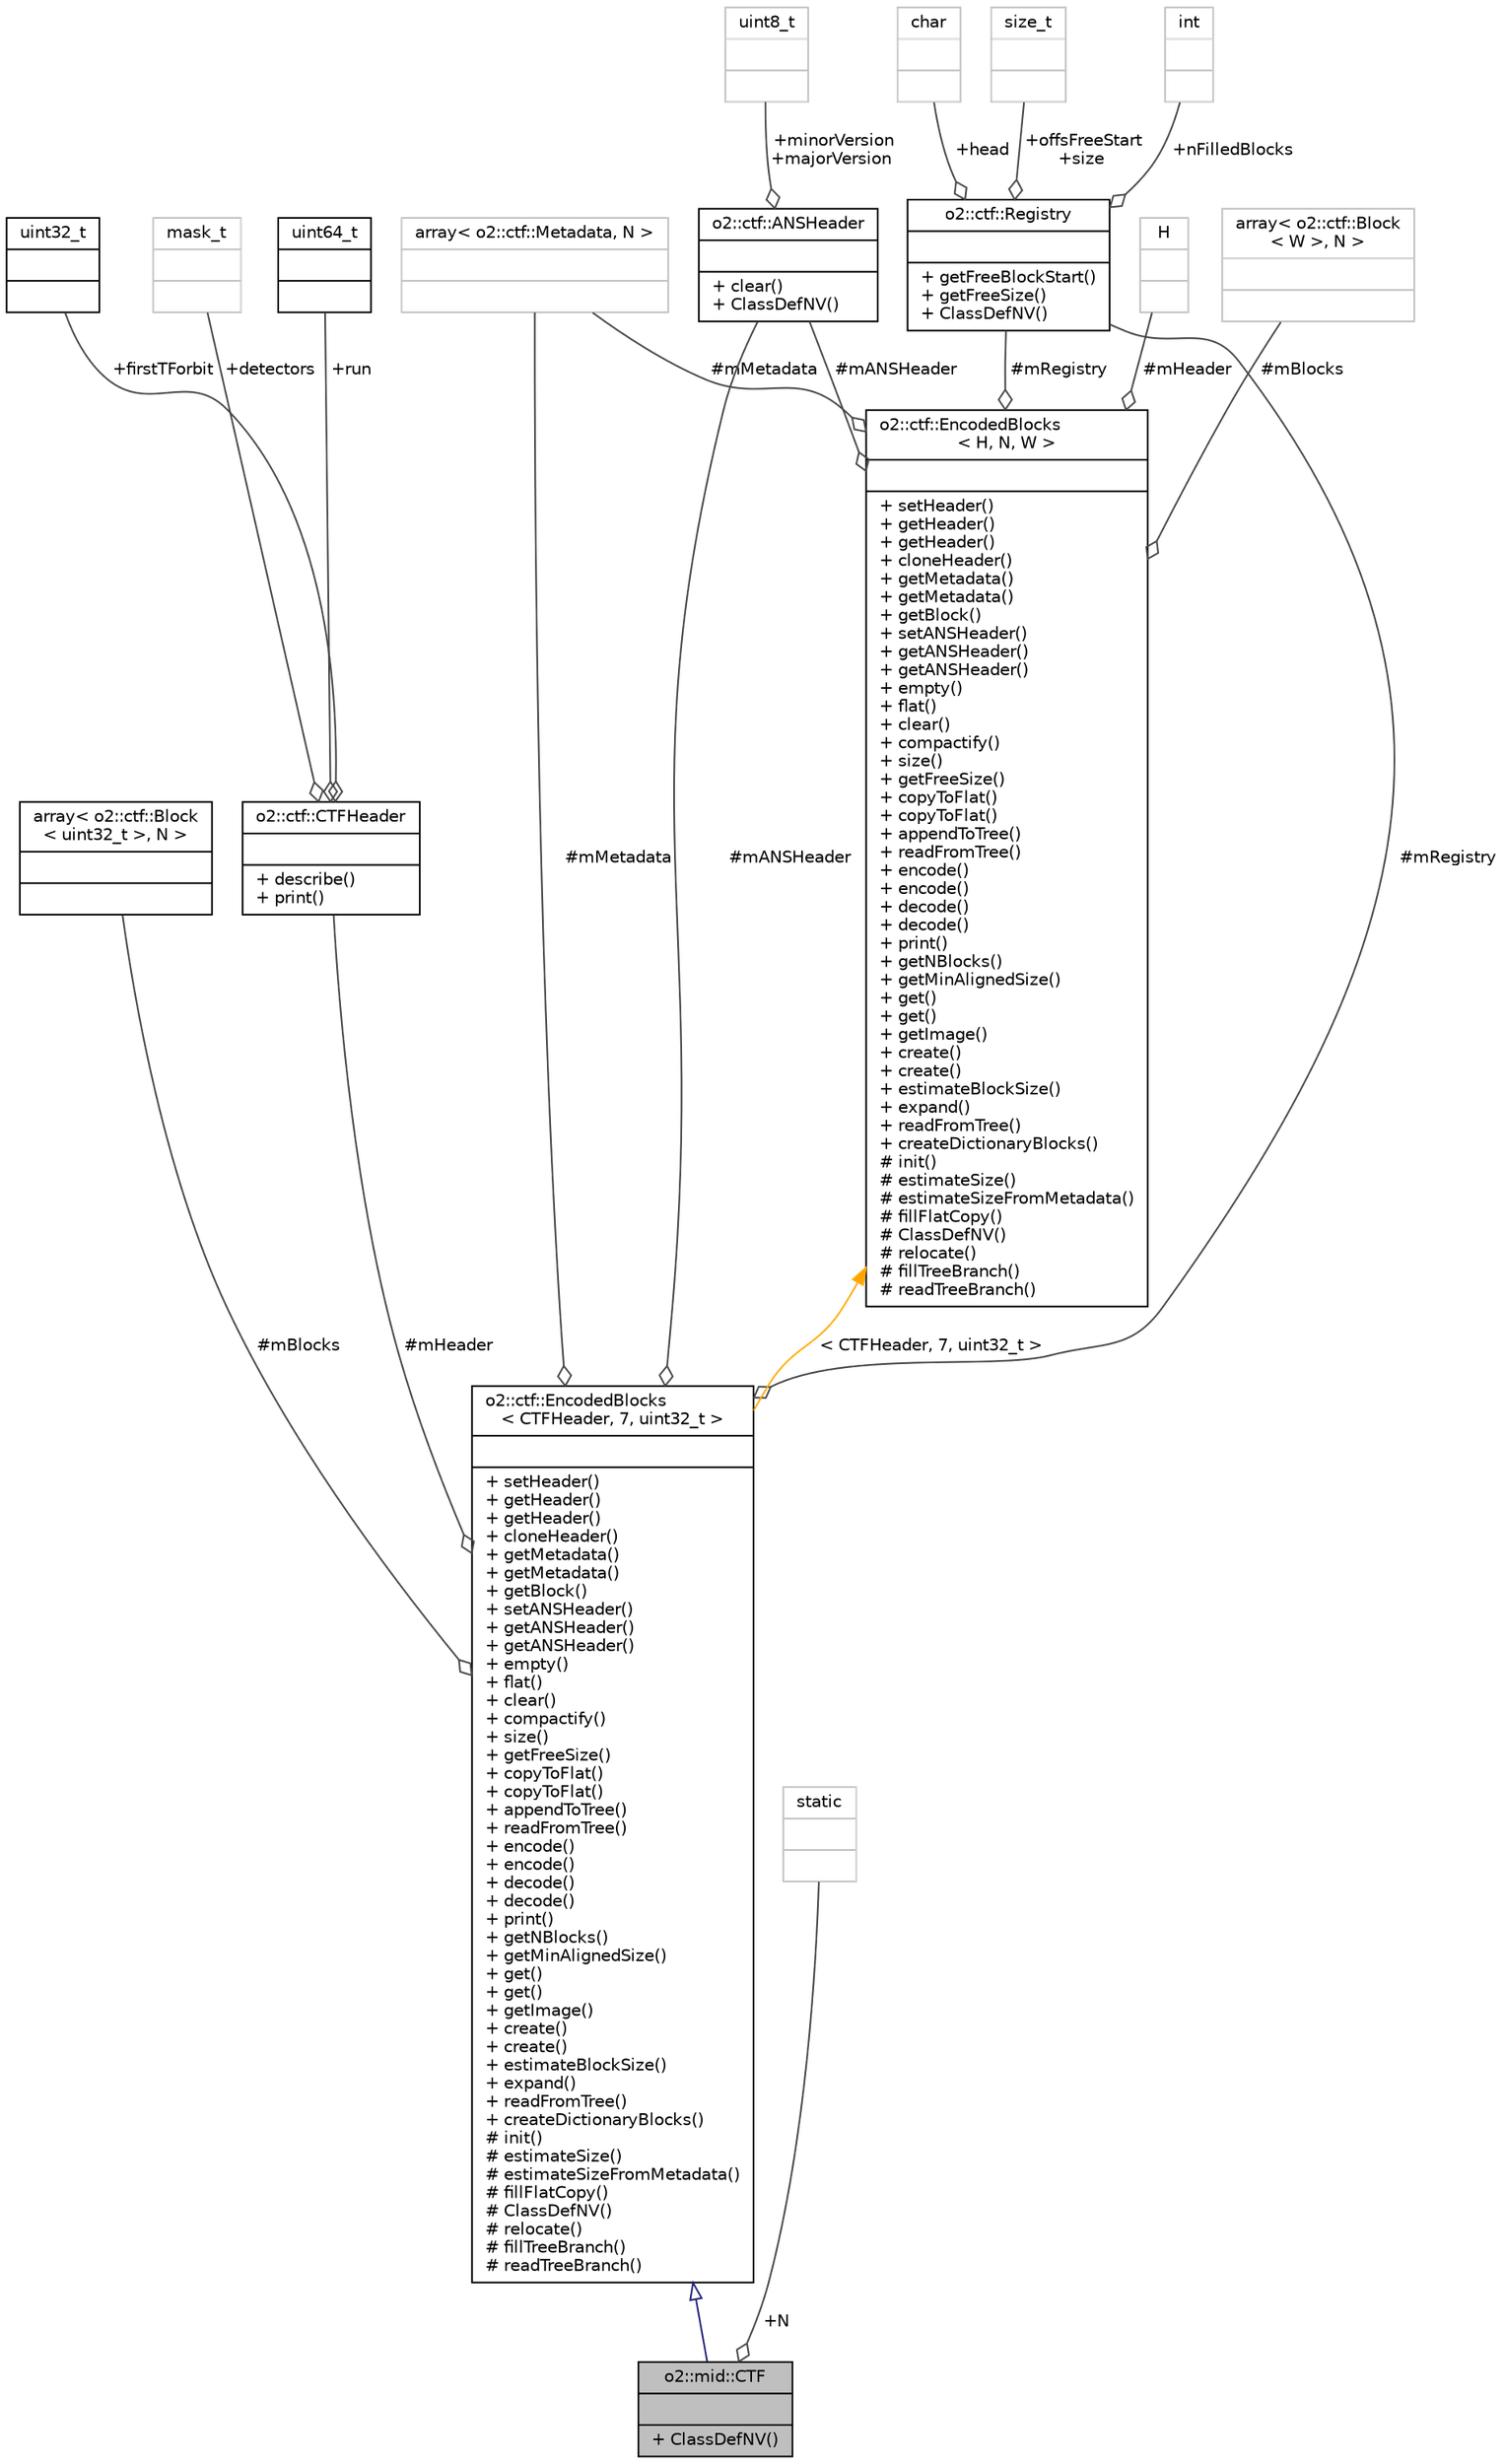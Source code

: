 digraph "o2::mid::CTF"
{
 // INTERACTIVE_SVG=YES
  bgcolor="transparent";
  edge [fontname="Helvetica",fontsize="10",labelfontname="Helvetica",labelfontsize="10"];
  node [fontname="Helvetica",fontsize="10",shape=record];
  Node3 [label="{o2::mid::CTF\n||+ ClassDefNV()\l}",height=0.2,width=0.4,color="black", fillcolor="grey75", style="filled", fontcolor="black"];
  Node4 -> Node3 [dir="back",color="midnightblue",fontsize="10",style="solid",arrowtail="onormal",fontname="Helvetica"];
  Node4 [label="{o2::ctf::EncodedBlocks\l\< CTFHeader, 7, uint32_t \>\n||+ setHeader()\l+ getHeader()\l+ getHeader()\l+ cloneHeader()\l+ getMetadata()\l+ getMetadata()\l+ getBlock()\l+ setANSHeader()\l+ getANSHeader()\l+ getANSHeader()\l+ empty()\l+ flat()\l+ clear()\l+ compactify()\l+ size()\l+ getFreeSize()\l+ copyToFlat()\l+ copyToFlat()\l+ appendToTree()\l+ readFromTree()\l+ encode()\l+ encode()\l+ decode()\l+ decode()\l+ print()\l+ getNBlocks()\l+ getMinAlignedSize()\l+ get()\l+ get()\l+ getImage()\l+ create()\l+ create()\l+ estimateBlockSize()\l+ expand()\l+ readFromTree()\l+ createDictionaryBlocks()\l# init()\l# estimateSize()\l# estimateSizeFromMetadata()\l# fillFlatCopy()\l# ClassDefNV()\l# relocate()\l# fillTreeBranch()\l# readTreeBranch()\l}",height=0.2,width=0.4,color="black",URL="$dc/d08/classo2_1_1ctf_1_1EncodedBlocks.html"];
  Node5 -> Node4 [color="grey25",fontsize="10",style="solid",label=" #mBlocks" ,arrowhead="odiamond",fontname="Helvetica"];
  Node5 [label="{array\< o2::ctf::Block\l\< uint32_t \>, N \>\n||}",height=0.2,width=0.4,color="black",URL="$da/d30/classstd_1_1array_3_01o2_1_1ctf_1_1Block_3_01uint32__t_01_4_00_01N_01_4.html"];
  Node6 -> Node4 [color="grey25",fontsize="10",style="solid",label=" #mMetadata" ,arrowhead="odiamond",fontname="Helvetica"];
  Node6 [label="{array\< o2::ctf::Metadata, N \>\n||}",height=0.2,width=0.4,color="grey75"];
  Node7 -> Node4 [color="grey25",fontsize="10",style="solid",label=" #mHeader" ,arrowhead="odiamond",fontname="Helvetica"];
  Node7 [label="{o2::ctf::CTFHeader\n||+ describe()\l+ print()\l}",height=0.2,width=0.4,color="black",URL="$d5/d54/structo2_1_1ctf_1_1CTFHeader.html"];
  Node8 -> Node7 [color="grey25",fontsize="10",style="solid",label=" +detectors" ,arrowhead="odiamond",fontname="Helvetica"];
  Node8 [label="{mask_t\n||}",height=0.2,width=0.4,color="grey75"];
  Node9 -> Node7 [color="grey25",fontsize="10",style="solid",label=" +run" ,arrowhead="odiamond",fontname="Helvetica"];
  Node9 [label="{uint64_t\n||}",height=0.2,width=0.4,color="black",URL="$d6/d30/classuint64__t.html"];
  Node10 -> Node7 [color="grey25",fontsize="10",style="solid",label=" +firstTForbit" ,arrowhead="odiamond",fontname="Helvetica"];
  Node10 [label="{uint32_t\n||}",height=0.2,width=0.4,color="black",URL="$d3/d87/classuint32__t.html"];
  Node11 -> Node4 [color="grey25",fontsize="10",style="solid",label=" #mANSHeader" ,arrowhead="odiamond",fontname="Helvetica"];
  Node11 [label="{o2::ctf::ANSHeader\n||+ clear()\l+ ClassDefNV()\l}",height=0.2,width=0.4,color="black",URL="$dc/dbb/structo2_1_1ctf_1_1ANSHeader.html",tooltip=">>======================== Auxiliary classes =======================>> "];
  Node12 -> Node11 [color="grey25",fontsize="10",style="solid",label=" +minorVersion\n+majorVersion" ,arrowhead="odiamond",fontname="Helvetica"];
  Node12 [label="{uint8_t\n||}",height=0.2,width=0.4,color="grey75"];
  Node13 -> Node4 [color="grey25",fontsize="10",style="solid",label=" #mRegistry" ,arrowhead="odiamond",fontname="Helvetica"];
  Node13 [label="{o2::ctf::Registry\n||+ getFreeBlockStart()\l+ getFreeSize()\l+ ClassDefNV()\l}",height=0.2,width=0.4,color="black",URL="$d0/d1c/structo2_1_1ctf_1_1Registry.html",tooltip="registry struct for the buffer start and offsets of writable space "];
  Node14 -> Node13 [color="grey25",fontsize="10",style="solid",label=" +head" ,arrowhead="odiamond",fontname="Helvetica"];
  Node14 [label="{char\n||}",height=0.2,width=0.4,color="grey75"];
  Node15 -> Node13 [color="grey25",fontsize="10",style="solid",label=" +offsFreeStart\n+size" ,arrowhead="odiamond",fontname="Helvetica"];
  Node15 [label="{size_t\n||}",height=0.2,width=0.4,color="grey75"];
  Node16 -> Node13 [color="grey25",fontsize="10",style="solid",label=" +nFilledBlocks" ,arrowhead="odiamond",fontname="Helvetica"];
  Node16 [label="{int\n||}",height=0.2,width=0.4,color="grey75"];
  Node17 -> Node4 [dir="back",color="orange",fontsize="10",style="solid",label=" \< CTFHeader, 7, uint32_t \>" ,fontname="Helvetica"];
  Node17 [label="{o2::ctf::EncodedBlocks\l\< H, N, W \>\n||+ setHeader()\l+ getHeader()\l+ getHeader()\l+ cloneHeader()\l+ getMetadata()\l+ getMetadata()\l+ getBlock()\l+ setANSHeader()\l+ getANSHeader()\l+ getANSHeader()\l+ empty()\l+ flat()\l+ clear()\l+ compactify()\l+ size()\l+ getFreeSize()\l+ copyToFlat()\l+ copyToFlat()\l+ appendToTree()\l+ readFromTree()\l+ encode()\l+ encode()\l+ decode()\l+ decode()\l+ print()\l+ getNBlocks()\l+ getMinAlignedSize()\l+ get()\l+ get()\l+ getImage()\l+ create()\l+ create()\l+ estimateBlockSize()\l+ expand()\l+ readFromTree()\l+ createDictionaryBlocks()\l# init()\l# estimateSize()\l# estimateSizeFromMetadata()\l# fillFlatCopy()\l# ClassDefNV()\l# relocate()\l# fillTreeBranch()\l# readTreeBranch()\l}",height=0.2,width=0.4,color="black",URL="$dc/d08/classo2_1_1ctf_1_1EncodedBlocks.html",tooltip="<<======================== Auxiliary classes =======================<< "];
  Node6 -> Node17 [color="grey25",fontsize="10",style="solid",label=" #mMetadata" ,arrowhead="odiamond",fontname="Helvetica"];
  Node18 -> Node17 [color="grey25",fontsize="10",style="solid",label=" #mHeader" ,arrowhead="odiamond",fontname="Helvetica"];
  Node18 [label="{H\n||}",height=0.2,width=0.4,color="grey75"];
  Node19 -> Node17 [color="grey25",fontsize="10",style="solid",label=" #mBlocks" ,arrowhead="odiamond",fontname="Helvetica"];
  Node19 [label="{array\< o2::ctf::Block\l\< W \>, N \>\n||}",height=0.2,width=0.4,color="grey75"];
  Node11 -> Node17 [color="grey25",fontsize="10",style="solid",label=" #mANSHeader" ,arrowhead="odiamond",fontname="Helvetica"];
  Node13 -> Node17 [color="grey25",fontsize="10",style="solid",label=" #mRegistry" ,arrowhead="odiamond",fontname="Helvetica"];
  Node20 -> Node3 [color="grey25",fontsize="10",style="solid",label=" +N" ,arrowhead="odiamond",fontname="Helvetica"];
  Node20 [label="{static\n||}",height=0.2,width=0.4,color="grey75"];
}
